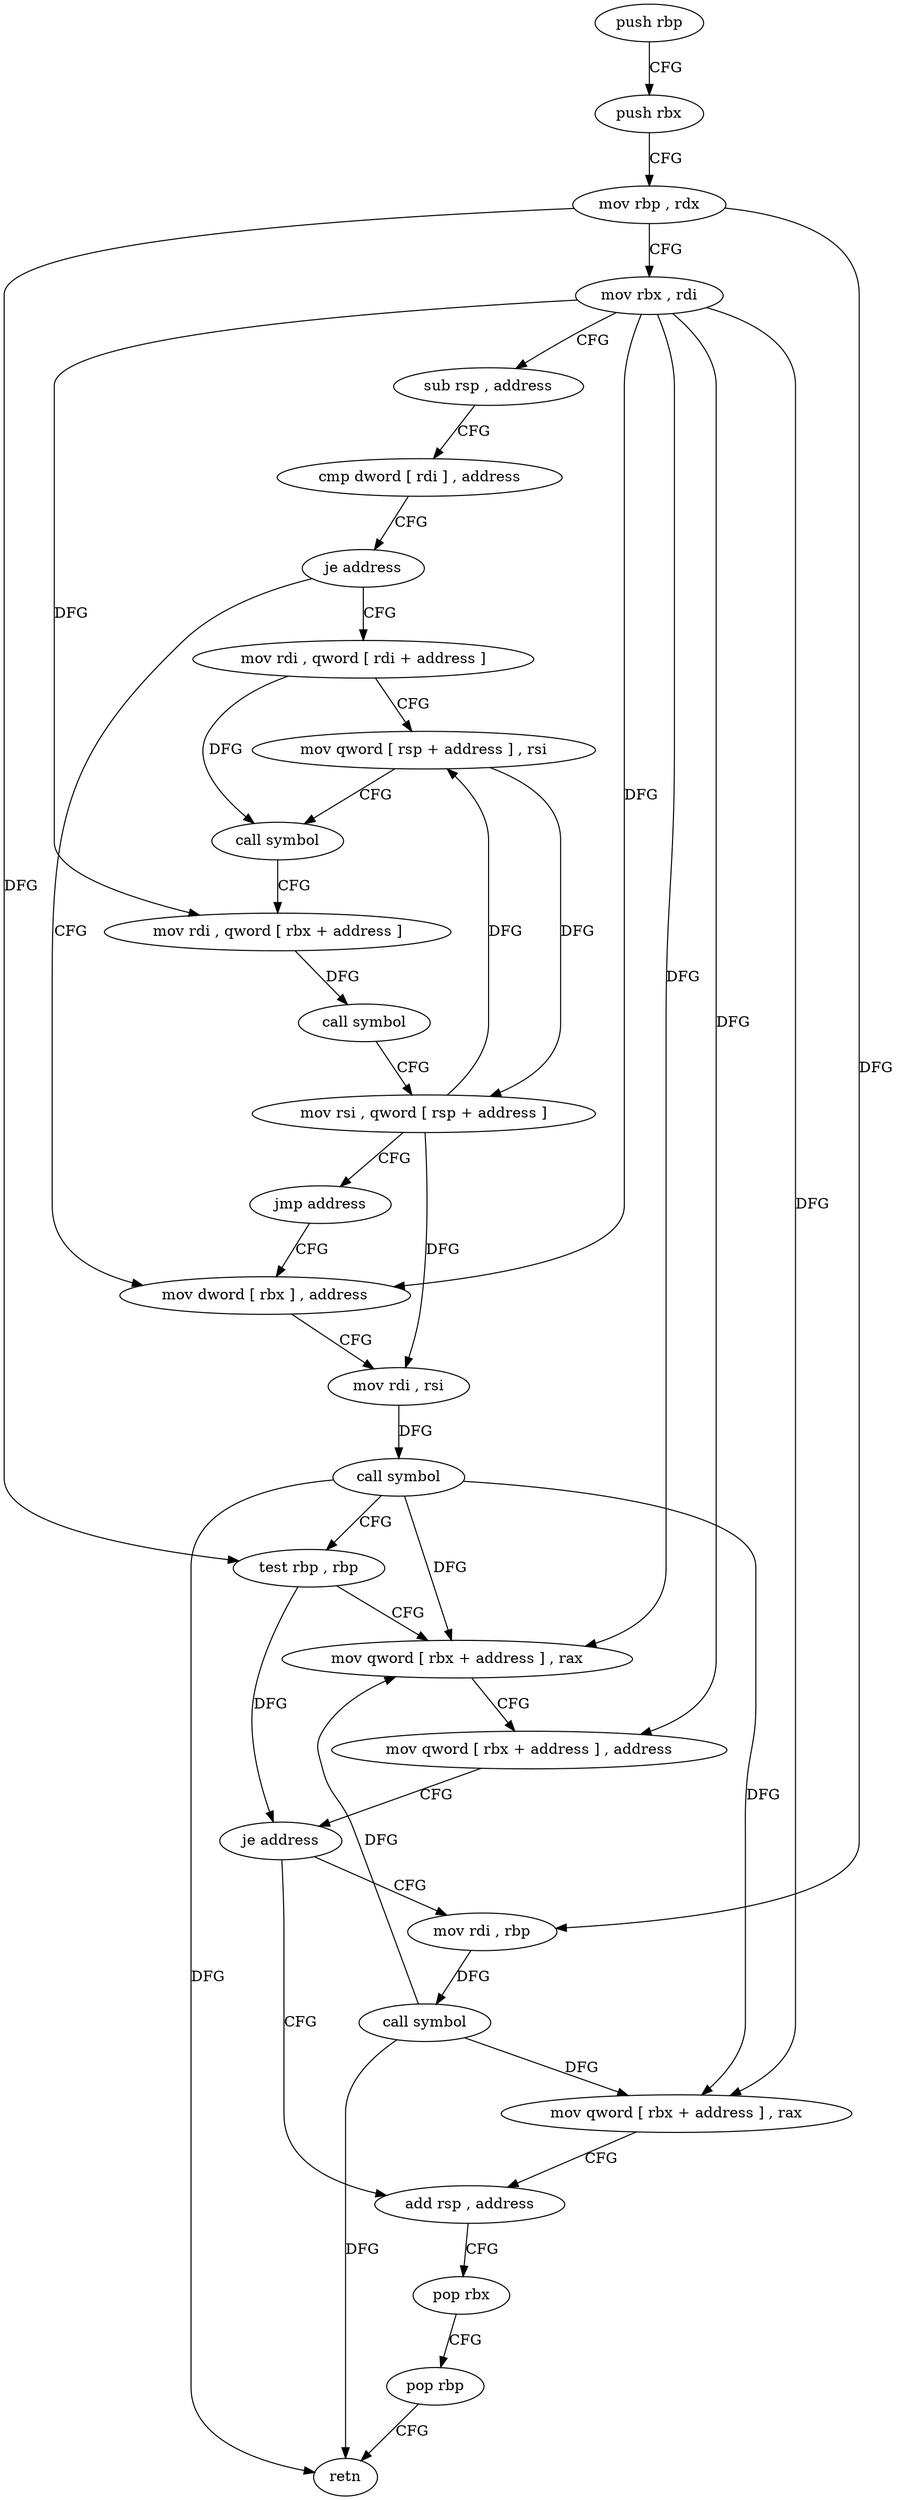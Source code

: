 digraph "func" {
"123328" [label = "push rbp" ]
"123329" [label = "push rbx" ]
"123330" [label = "mov rbp , rdx" ]
"123333" [label = "mov rbx , rdi" ]
"123336" [label = "sub rsp , address" ]
"123340" [label = "cmp dword [ rdi ] , address" ]
"123343" [label = "je address" ]
"123400" [label = "mov rdi , qword [ rdi + address ]" ]
"123345" [label = "mov dword [ rbx ] , address" ]
"123404" [label = "mov qword [ rsp + address ] , rsi" ]
"123409" [label = "call symbol" ]
"123414" [label = "mov rdi , qword [ rbx + address ]" ]
"123418" [label = "call symbol" ]
"123423" [label = "mov rsi , qword [ rsp + address ]" ]
"123428" [label = "jmp address" ]
"123351" [label = "mov rdi , rsi" ]
"123354" [label = "call symbol" ]
"123359" [label = "test rbp , rbp" ]
"123362" [label = "mov qword [ rbx + address ] , rax" ]
"123366" [label = "mov qword [ rbx + address ] , address" ]
"123374" [label = "je address" ]
"123388" [label = "add rsp , address" ]
"123376" [label = "mov rdi , rbp" ]
"123392" [label = "pop rbx" ]
"123393" [label = "pop rbp" ]
"123394" [label = "retn" ]
"123379" [label = "call symbol" ]
"123384" [label = "mov qword [ rbx + address ] , rax" ]
"123328" -> "123329" [ label = "CFG" ]
"123329" -> "123330" [ label = "CFG" ]
"123330" -> "123333" [ label = "CFG" ]
"123330" -> "123359" [ label = "DFG" ]
"123330" -> "123376" [ label = "DFG" ]
"123333" -> "123336" [ label = "CFG" ]
"123333" -> "123414" [ label = "DFG" ]
"123333" -> "123345" [ label = "DFG" ]
"123333" -> "123362" [ label = "DFG" ]
"123333" -> "123366" [ label = "DFG" ]
"123333" -> "123384" [ label = "DFG" ]
"123336" -> "123340" [ label = "CFG" ]
"123340" -> "123343" [ label = "CFG" ]
"123343" -> "123400" [ label = "CFG" ]
"123343" -> "123345" [ label = "CFG" ]
"123400" -> "123404" [ label = "CFG" ]
"123400" -> "123409" [ label = "DFG" ]
"123345" -> "123351" [ label = "CFG" ]
"123404" -> "123409" [ label = "CFG" ]
"123404" -> "123423" [ label = "DFG" ]
"123409" -> "123414" [ label = "CFG" ]
"123414" -> "123418" [ label = "DFG" ]
"123418" -> "123423" [ label = "CFG" ]
"123423" -> "123428" [ label = "CFG" ]
"123423" -> "123404" [ label = "DFG" ]
"123423" -> "123351" [ label = "DFG" ]
"123428" -> "123345" [ label = "CFG" ]
"123351" -> "123354" [ label = "DFG" ]
"123354" -> "123359" [ label = "CFG" ]
"123354" -> "123362" [ label = "DFG" ]
"123354" -> "123394" [ label = "DFG" ]
"123354" -> "123384" [ label = "DFG" ]
"123359" -> "123362" [ label = "CFG" ]
"123359" -> "123374" [ label = "DFG" ]
"123362" -> "123366" [ label = "CFG" ]
"123366" -> "123374" [ label = "CFG" ]
"123374" -> "123388" [ label = "CFG" ]
"123374" -> "123376" [ label = "CFG" ]
"123388" -> "123392" [ label = "CFG" ]
"123376" -> "123379" [ label = "DFG" ]
"123392" -> "123393" [ label = "CFG" ]
"123393" -> "123394" [ label = "CFG" ]
"123379" -> "123384" [ label = "DFG" ]
"123379" -> "123362" [ label = "DFG" ]
"123379" -> "123394" [ label = "DFG" ]
"123384" -> "123388" [ label = "CFG" ]
}
